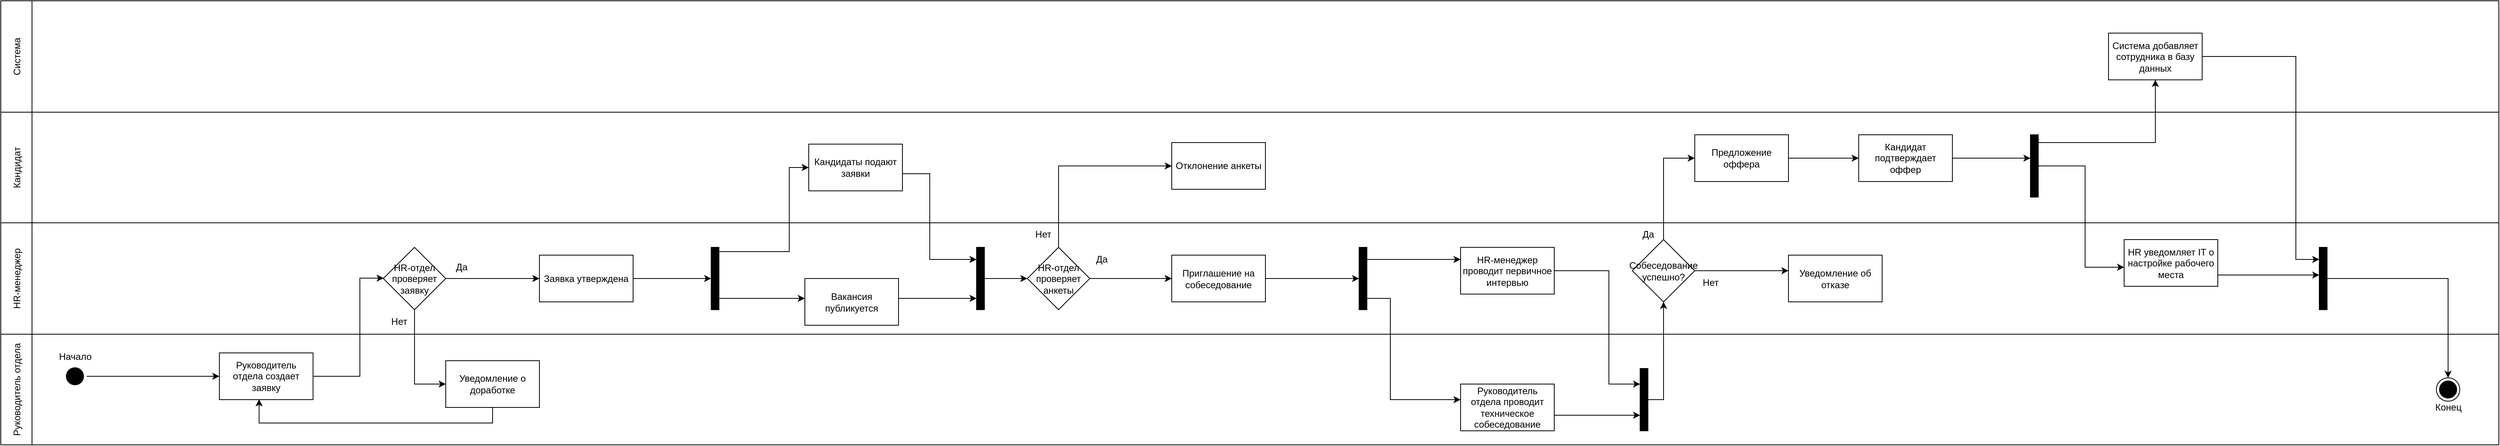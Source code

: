 <mxfile version="25.0.3">
  <diagram name="Page-1" id="e7e014a7-5840-1c2e-5031-d8a46d1fe8dd">
    <mxGraphModel dx="3970" dy="2926" grid="1" gridSize="10" guides="1" tooltips="1" connect="1" arrows="1" fold="1" page="1" pageScale="1" pageWidth="1169" pageHeight="826" background="none" math="0" shadow="0">
      <root>
        <mxCell id="0" />
        <mxCell id="1" parent="0" />
        <mxCell id="CRAtg8mIRt0p1e4YAwdb-50" value="" style="edgeStyle=orthogonalEdgeStyle;rounded=0;orthogonalLoop=1;jettySize=auto;html=1;" edge="1" parent="1" source="CRAtg8mIRt0p1e4YAwdb-43" target="CRAtg8mIRt0p1e4YAwdb-49">
          <mxGeometry relative="1" as="geometry" />
        </mxCell>
        <mxCell id="CRAtg8mIRt0p1e4YAwdb-43" value="" style="ellipse;html=1;shape=startState;fillColor=#000000;strokeColor=#000000;" vertex="1" parent="1">
          <mxGeometry x="530" y="235" width="30" height="30" as="geometry" />
        </mxCell>
        <mxCell id="CRAtg8mIRt0p1e4YAwdb-46" value="Начало" style="text;html=1;align=center;verticalAlign=middle;resizable=0;points=[];autosize=1;strokeColor=none;fillColor=none;" vertex="1" parent="1">
          <mxGeometry x="510" y="210" width="70" height="30" as="geometry" />
        </mxCell>
        <mxCell id="CRAtg8mIRt0p1e4YAwdb-52" value="" style="edgeStyle=orthogonalEdgeStyle;rounded=0;orthogonalLoop=1;jettySize=auto;html=1;" edge="1" parent="1" source="CRAtg8mIRt0p1e4YAwdb-49" target="CRAtg8mIRt0p1e4YAwdb-51">
          <mxGeometry relative="1" as="geometry">
            <Array as="points">
              <mxPoint x="910" y="250" />
              <mxPoint x="910" y="124" />
            </Array>
          </mxGeometry>
        </mxCell>
        <mxCell id="CRAtg8mIRt0p1e4YAwdb-49" value="Руководитель отдела создает заявку" style="whiteSpace=wrap;html=1;fillColor=#ffffff;strokeColor=#000000;" vertex="1" parent="1">
          <mxGeometry x="730" y="220" width="120" height="60" as="geometry" />
        </mxCell>
        <mxCell id="CRAtg8mIRt0p1e4YAwdb-120" style="edgeStyle=orthogonalEdgeStyle;rounded=0;orthogonalLoop=1;jettySize=auto;html=1;entryX=0.424;entryY=0.992;entryDx=0;entryDy=0;entryPerimeter=0;" edge="1" parent="1" source="CRAtg8mIRt0p1e4YAwdb-56" target="CRAtg8mIRt0p1e4YAwdb-49">
          <mxGeometry relative="1" as="geometry">
            <Array as="points">
              <mxPoint x="1080" y="310" />
              <mxPoint x="781" y="310" />
            </Array>
          </mxGeometry>
        </mxCell>
        <mxCell id="CRAtg8mIRt0p1e4YAwdb-190" value="" style="shape=table;childLayout=tableLayout;startSize=0;fillColor=none;collapsible=0;recursiveResize=0;expand=0;" vertex="1" parent="1">
          <mxGeometry x="450" y="-232" width="3200" height="570" as="geometry" />
        </mxCell>
        <mxCell id="CRAtg8mIRt0p1e4YAwdb-193" value="Система" style="shape=tableRow;horizontal=0;swimlaneHead=0;swimlaneBody=0;top=0;left=0;strokeColor=inherit;bottom=0;right=0;dropTarget=0;fontStyle=0;fillColor=none;points=[[0,0.5],[1,0.5]];portConstraint=eastwest;startSize=40;collapsible=0;recursiveResize=0;expand=0;" vertex="1" parent="CRAtg8mIRt0p1e4YAwdb-190">
          <mxGeometry width="3200" height="143" as="geometry" />
        </mxCell>
        <mxCell id="CRAtg8mIRt0p1e4YAwdb-194" value="" style="swimlane;swimlaneHead=0;swimlaneBody=0;fontStyle=0;connectable=0;strokeColor=inherit;fillColor=none;startSize=0;collapsible=0;recursiveResize=0;expand=0;" vertex="1" parent="CRAtg8mIRt0p1e4YAwdb-193">
          <mxGeometry x="40" width="3160" height="143" as="geometry">
            <mxRectangle width="3160" height="143" as="alternateBounds" />
          </mxGeometry>
        </mxCell>
        <mxCell id="CRAtg8mIRt0p1e4YAwdb-110" value="Система добавляет сотрудника в базу данных" style="whiteSpace=wrap;html=1;fillColor=#FFFFFF;" vertex="1" parent="CRAtg8mIRt0p1e4YAwdb-194">
          <mxGeometry x="2660" y="41.5" width="120" height="60" as="geometry" />
        </mxCell>
        <mxCell id="CRAtg8mIRt0p1e4YAwdb-195" value="Кандидат" style="shape=tableRow;horizontal=0;swimlaneHead=0;swimlaneBody=0;top=0;left=0;strokeColor=inherit;bottom=0;right=0;dropTarget=0;fontStyle=0;fillColor=none;points=[[0,0.5],[1,0.5]];portConstraint=eastwest;startSize=40;collapsible=0;recursiveResize=0;expand=0;" vertex="1" parent="CRAtg8mIRt0p1e4YAwdb-190">
          <mxGeometry y="143" width="3200" height="142" as="geometry" />
        </mxCell>
        <mxCell id="CRAtg8mIRt0p1e4YAwdb-196" value="" style="swimlane;swimlaneHead=0;swimlaneBody=0;fontStyle=0;connectable=0;strokeColor=inherit;fillColor=none;startSize=0;collapsible=0;recursiveResize=0;expand=0;" vertex="1" parent="CRAtg8mIRt0p1e4YAwdb-195">
          <mxGeometry x="40" width="3160" height="142" as="geometry">
            <mxRectangle width="3160" height="142" as="alternateBounds" />
          </mxGeometry>
        </mxCell>
        <mxCell id="CRAtg8mIRt0p1e4YAwdb-67" value="Кандидаты подают заявки" style="html=1;whiteSpace=wrap;" vertex="1" parent="CRAtg8mIRt0p1e4YAwdb-196">
          <mxGeometry x="995" y="41" width="120" height="60" as="geometry" />
        </mxCell>
        <mxCell id="CRAtg8mIRt0p1e4YAwdb-75" value="Отклонение анкеты" style="whiteSpace=wrap;html=1;fillColor=#ffffff;" vertex="1" parent="CRAtg8mIRt0p1e4YAwdb-196">
          <mxGeometry x="1460" y="39" width="120" height="60" as="geometry" />
        </mxCell>
        <mxCell id="CRAtg8mIRt0p1e4YAwdb-114" value="Кандидат подтверждает оффер" style="whiteSpace=wrap;html=1;fillColor=#FFFFFF;" vertex="1" parent="CRAtg8mIRt0p1e4YAwdb-196">
          <mxGeometry x="2340" y="29" width="120" height="60" as="geometry" />
        </mxCell>
        <mxCell id="CRAtg8mIRt0p1e4YAwdb-108" value="" style="html=1;points=[[0,0,0,0,5],[0,1,0,0,-5],[1,0,0,0,5],[1,1,0,0,-5]];perimeter=orthogonalPerimeter;outlineConnect=0;targetShapes=umlLifeline;portConstraint=eastwest;newEdgeStyle={&quot;curved&quot;:0,&quot;rounded&quot;:0};fillColor=#000000;" vertex="1" parent="CRAtg8mIRt0p1e4YAwdb-196">
          <mxGeometry x="2560" y="29" width="10" height="80" as="geometry" />
        </mxCell>
        <mxCell id="CRAtg8mIRt0p1e4YAwdb-116" style="edgeStyle=orthogonalEdgeStyle;rounded=0;orthogonalLoop=1;jettySize=auto;html=1;" edge="1" parent="CRAtg8mIRt0p1e4YAwdb-196" source="CRAtg8mIRt0p1e4YAwdb-114" target="CRAtg8mIRt0p1e4YAwdb-108">
          <mxGeometry relative="1" as="geometry">
            <Array as="points">
              <mxPoint x="2450" y="69" />
              <mxPoint x="2450" y="69" />
            </Array>
          </mxGeometry>
        </mxCell>
        <mxCell id="CRAtg8mIRt0p1e4YAwdb-94" value="Предложение оффера" style="whiteSpace=wrap;html=1;fillColor=#FFFFFF;" vertex="1" parent="CRAtg8mIRt0p1e4YAwdb-196">
          <mxGeometry x="2130" y="29" width="120" height="60" as="geometry" />
        </mxCell>
        <mxCell id="CRAtg8mIRt0p1e4YAwdb-115" value="" style="edgeStyle=orthogonalEdgeStyle;rounded=0;orthogonalLoop=1;jettySize=auto;html=1;" edge="1" parent="CRAtg8mIRt0p1e4YAwdb-196" source="CRAtg8mIRt0p1e4YAwdb-94" target="CRAtg8mIRt0p1e4YAwdb-114">
          <mxGeometry relative="1" as="geometry">
            <Array as="points">
              <mxPoint x="2290" y="59" />
              <mxPoint x="2290" y="59" />
            </Array>
          </mxGeometry>
        </mxCell>
        <mxCell id="CRAtg8mIRt0p1e4YAwdb-197" value="HR-менеджер" style="shape=tableRow;horizontal=0;swimlaneHead=0;swimlaneBody=0;top=0;left=0;strokeColor=inherit;bottom=0;right=0;dropTarget=0;fontStyle=0;fillColor=none;points=[[0,0.5],[1,0.5]];portConstraint=eastwest;startSize=40;collapsible=0;recursiveResize=0;expand=0;" vertex="1" parent="CRAtg8mIRt0p1e4YAwdb-190">
          <mxGeometry y="285" width="3200" height="143" as="geometry" />
        </mxCell>
        <mxCell id="CRAtg8mIRt0p1e4YAwdb-198" value="" style="swimlane;swimlaneHead=0;swimlaneBody=0;fontStyle=0;connectable=0;strokeColor=inherit;fillColor=none;startSize=0;collapsible=0;recursiveResize=0;expand=0;" vertex="1" parent="CRAtg8mIRt0p1e4YAwdb-197">
          <mxGeometry x="40" width="3160" height="143" as="geometry">
            <mxRectangle width="3160" height="143" as="alternateBounds" />
          </mxGeometry>
        </mxCell>
        <mxCell id="CRAtg8mIRt0p1e4YAwdb-51" value="HR-отдел проверяет заявку" style="rhombus;whiteSpace=wrap;html=1;fillColor=#ffffff;strokeColor=#000000;" vertex="1" parent="CRAtg8mIRt0p1e4YAwdb-198">
          <mxGeometry x="450" y="31.5" width="80" height="80" as="geometry" />
        </mxCell>
        <mxCell id="CRAtg8mIRt0p1e4YAwdb-53" value="Заявка утверждена" style="whiteSpace=wrap;html=1;fillColor=#ffffff;strokeColor=#000000;" vertex="1" parent="CRAtg8mIRt0p1e4YAwdb-198">
          <mxGeometry x="650" y="41.5" width="120" height="60" as="geometry" />
        </mxCell>
        <mxCell id="CRAtg8mIRt0p1e4YAwdb-54" value="" style="edgeStyle=orthogonalEdgeStyle;rounded=0;orthogonalLoop=1;jettySize=auto;html=1;" edge="1" parent="CRAtg8mIRt0p1e4YAwdb-198" source="CRAtg8mIRt0p1e4YAwdb-51" target="CRAtg8mIRt0p1e4YAwdb-53">
          <mxGeometry relative="1" as="geometry" />
        </mxCell>
        <mxCell id="CRAtg8mIRt0p1e4YAwdb-55" value="Да" style="text;html=1;align=center;verticalAlign=middle;resizable=0;points=[];autosize=1;strokeColor=none;fillColor=none;" vertex="1" parent="CRAtg8mIRt0p1e4YAwdb-198">
          <mxGeometry x="530" y="41.5" width="40" height="30" as="geometry" />
        </mxCell>
        <mxCell id="CRAtg8mIRt0p1e4YAwdb-58" value="Нет" style="text;html=1;align=center;verticalAlign=middle;resizable=0;points=[];autosize=1;strokeColor=none;fillColor=none;" vertex="1" parent="CRAtg8mIRt0p1e4YAwdb-198">
          <mxGeometry x="450" y="111.5" width="40" height="30" as="geometry" />
        </mxCell>
        <mxCell id="CRAtg8mIRt0p1e4YAwdb-62" value="" style="html=1;points=[[0,0,0,0,5],[0,1,0,0,-5],[1,0,0,0,5],[1,1,0,0,-5]];perimeter=orthogonalPerimeter;outlineConnect=0;targetShapes=umlLifeline;portConstraint=eastwest;newEdgeStyle={&quot;curved&quot;:0,&quot;rounded&quot;:0};fillColor=#000000;" vertex="1" parent="CRAtg8mIRt0p1e4YAwdb-198">
          <mxGeometry x="870" y="31.5" width="10" height="80" as="geometry" />
        </mxCell>
        <mxCell id="CRAtg8mIRt0p1e4YAwdb-61" value="" style="edgeStyle=orthogonalEdgeStyle;rounded=0;orthogonalLoop=1;jettySize=auto;html=1;" edge="1" parent="CRAtg8mIRt0p1e4YAwdb-198" source="CRAtg8mIRt0p1e4YAwdb-53" target="CRAtg8mIRt0p1e4YAwdb-62">
          <mxGeometry relative="1" as="geometry">
            <mxPoint x="765" y="197" as="targetPoint" />
          </mxGeometry>
        </mxCell>
        <mxCell id="CRAtg8mIRt0p1e4YAwdb-63" value="Вакансия публикуется" style="whiteSpace=wrap;html=1;fillColor=#ffffff;" vertex="1" parent="CRAtg8mIRt0p1e4YAwdb-198">
          <mxGeometry x="990" y="71.5" width="120" height="60" as="geometry" />
        </mxCell>
        <mxCell id="CRAtg8mIRt0p1e4YAwdb-65" value="" style="edgeStyle=orthogonalEdgeStyle;rounded=0;orthogonalLoop=1;jettySize=auto;html=1;curved=0;" edge="1" parent="CRAtg8mIRt0p1e4YAwdb-198">
          <mxGeometry relative="1" as="geometry">
            <mxPoint x="880" y="97.0" as="sourcePoint" />
            <mxPoint x="990" y="97.0" as="targetPoint" />
            <Array as="points">
              <mxPoint x="950" y="97" />
              <mxPoint x="950" y="97" />
            </Array>
          </mxGeometry>
        </mxCell>
        <mxCell id="CRAtg8mIRt0p1e4YAwdb-71" value="HR-отдел проверяет анкеты" style="rhombus;whiteSpace=wrap;html=1;fillColor=#ffffff;" vertex="1" parent="CRAtg8mIRt0p1e4YAwdb-198">
          <mxGeometry x="1275" y="31.5" width="80" height="80" as="geometry" />
        </mxCell>
        <mxCell id="CRAtg8mIRt0p1e4YAwdb-68" value="" style="html=1;points=[[0,0,0,0,5],[0,1,0,0,-5],[1,0,0,0,5],[1,1,0,0,-5]];perimeter=orthogonalPerimeter;outlineConnect=0;targetShapes=umlLifeline;portConstraint=eastwest;newEdgeStyle={&quot;curved&quot;:0,&quot;rounded&quot;:0};fillColor=#000000;" vertex="1" parent="CRAtg8mIRt0p1e4YAwdb-198">
          <mxGeometry x="1210" y="31.5" width="10" height="80" as="geometry" />
        </mxCell>
        <mxCell id="CRAtg8mIRt0p1e4YAwdb-72" value="" style="edgeStyle=orthogonalEdgeStyle;rounded=0;orthogonalLoop=1;jettySize=auto;html=1;curved=0;" edge="1" parent="CRAtg8mIRt0p1e4YAwdb-198" source="CRAtg8mIRt0p1e4YAwdb-68" target="CRAtg8mIRt0p1e4YAwdb-71">
          <mxGeometry relative="1" as="geometry" />
        </mxCell>
        <mxCell id="CRAtg8mIRt0p1e4YAwdb-70" style="edgeStyle=orthogonalEdgeStyle;rounded=0;orthogonalLoop=1;jettySize=auto;html=1;" edge="1" parent="CRAtg8mIRt0p1e4YAwdb-198" source="CRAtg8mIRt0p1e4YAwdb-63" target="CRAtg8mIRt0p1e4YAwdb-68">
          <mxGeometry relative="1" as="geometry">
            <Array as="points">
              <mxPoint x="1120" y="97" />
              <mxPoint x="1120" y="97" />
            </Array>
          </mxGeometry>
        </mxCell>
        <mxCell id="CRAtg8mIRt0p1e4YAwdb-73" value="Приглашение на собеседование" style="whiteSpace=wrap;html=1;fillColor=#ffffff;" vertex="1" parent="CRAtg8mIRt0p1e4YAwdb-198">
          <mxGeometry x="1460" y="41.5" width="120" height="60" as="geometry" />
        </mxCell>
        <mxCell id="CRAtg8mIRt0p1e4YAwdb-74" value="" style="edgeStyle=orthogonalEdgeStyle;rounded=0;orthogonalLoop=1;jettySize=auto;html=1;" edge="1" parent="CRAtg8mIRt0p1e4YAwdb-198" source="CRAtg8mIRt0p1e4YAwdb-71" target="CRAtg8mIRt0p1e4YAwdb-73">
          <mxGeometry relative="1" as="geometry" />
        </mxCell>
        <mxCell id="CRAtg8mIRt0p1e4YAwdb-78" value="Да" style="text;html=1;align=center;verticalAlign=middle;resizable=0;points=[];autosize=1;strokeColor=none;fillColor=none;" vertex="1" parent="CRAtg8mIRt0p1e4YAwdb-198">
          <mxGeometry x="1350" y="31.5" width="40" height="30" as="geometry" />
        </mxCell>
        <mxCell id="CRAtg8mIRt0p1e4YAwdb-77" value="Нет" style="text;html=1;align=center;verticalAlign=middle;resizable=0;points=[];autosize=1;strokeColor=none;fillColor=none;" vertex="1" parent="CRAtg8mIRt0p1e4YAwdb-198">
          <mxGeometry x="1275" width="40" height="30" as="geometry" />
        </mxCell>
        <mxCell id="CRAtg8mIRt0p1e4YAwdb-79" value="" style="html=1;points=[[0,0,0,0,5],[0,1,0,0,-5],[1,0,0,0,5],[1,1,0,0,-5]];perimeter=orthogonalPerimeter;outlineConnect=0;targetShapes=umlLifeline;portConstraint=eastwest;newEdgeStyle={&quot;curved&quot;:0,&quot;rounded&quot;:0};fillColor=#000000;" vertex="1" parent="CRAtg8mIRt0p1e4YAwdb-198">
          <mxGeometry x="1700" y="31.5" width="10" height="80" as="geometry" />
        </mxCell>
        <mxCell id="CRAtg8mIRt0p1e4YAwdb-80" style="edgeStyle=orthogonalEdgeStyle;rounded=0;orthogonalLoop=1;jettySize=auto;html=1;" edge="1" parent="CRAtg8mIRt0p1e4YAwdb-198" source="CRAtg8mIRt0p1e4YAwdb-73" target="CRAtg8mIRt0p1e4YAwdb-79">
          <mxGeometry relative="1" as="geometry" />
        </mxCell>
        <mxCell id="CRAtg8mIRt0p1e4YAwdb-81" value="HR-менеджер проводит первичное интервью" style="whiteSpace=wrap;html=1;fillColor=#FFFFFF;" vertex="1" parent="CRAtg8mIRt0p1e4YAwdb-198">
          <mxGeometry x="1830" y="31.5" width="120" height="60" as="geometry" />
        </mxCell>
        <mxCell id="CRAtg8mIRt0p1e4YAwdb-85" value="" style="edgeStyle=orthogonalEdgeStyle;rounded=0;orthogonalLoop=1;jettySize=auto;html=1;curved=0;" edge="1" parent="CRAtg8mIRt0p1e4YAwdb-198" source="CRAtg8mIRt0p1e4YAwdb-79" target="CRAtg8mIRt0p1e4YAwdb-81">
          <mxGeometry relative="1" as="geometry">
            <Array as="points">
              <mxPoint x="1810" y="47" />
              <mxPoint x="1810" y="47" />
            </Array>
          </mxGeometry>
        </mxCell>
        <mxCell id="CRAtg8mIRt0p1e4YAwdb-92" value="Собеседование успешно?" style="rhombus;whiteSpace=wrap;html=1;fillColor=#FFFFFF;" vertex="1" parent="CRAtg8mIRt0p1e4YAwdb-198">
          <mxGeometry x="2050" y="21.5" width="80" height="80" as="geometry" />
        </mxCell>
        <mxCell id="CRAtg8mIRt0p1e4YAwdb-99" value="Да" style="text;html=1;align=center;verticalAlign=middle;resizable=0;points=[];autosize=1;strokeColor=none;fillColor=none;" vertex="1" parent="CRAtg8mIRt0p1e4YAwdb-198">
          <mxGeometry x="2050" width="40" height="30" as="geometry" />
        </mxCell>
        <mxCell id="CRAtg8mIRt0p1e4YAwdb-96" value="Уведомление об отказе" style="whiteSpace=wrap;html=1;fillColor=#FFFFFF;" vertex="1" parent="CRAtg8mIRt0p1e4YAwdb-198">
          <mxGeometry x="2250" y="41.5" width="120" height="60" as="geometry" />
        </mxCell>
        <mxCell id="CRAtg8mIRt0p1e4YAwdb-97" value="" style="edgeStyle=orthogonalEdgeStyle;rounded=0;orthogonalLoop=1;jettySize=auto;html=1;" edge="1" parent="CRAtg8mIRt0p1e4YAwdb-198" source="CRAtg8mIRt0p1e4YAwdb-92" target="CRAtg8mIRt0p1e4YAwdb-96">
          <mxGeometry relative="1" as="geometry">
            <Array as="points">
              <mxPoint x="2260" y="62" />
              <mxPoint x="2260" y="62" />
            </Array>
          </mxGeometry>
        </mxCell>
        <mxCell id="CRAtg8mIRt0p1e4YAwdb-98" value="Нет" style="text;html=1;align=center;verticalAlign=middle;resizable=0;points=[];autosize=1;strokeColor=none;fillColor=none;" vertex="1" parent="CRAtg8mIRt0p1e4YAwdb-198">
          <mxGeometry x="2130" y="61.5" width="40" height="30" as="geometry" />
        </mxCell>
        <mxCell id="CRAtg8mIRt0p1e4YAwdb-112" value="HR уведомляет IT о настройке рабочего места" style="html=1;whiteSpace=wrap;" vertex="1" parent="CRAtg8mIRt0p1e4YAwdb-198">
          <mxGeometry x="2680" y="21.5" width="120" height="60" as="geometry" />
        </mxCell>
        <mxCell id="CRAtg8mIRt0p1e4YAwdb-113" value="" style="html=1;points=[[0,0,0,0,5],[0,1,0,0,-5],[1,0,0,0,5],[1,1,0,0,-5]];perimeter=orthogonalPerimeter;outlineConnect=0;targetShapes=umlLifeline;portConstraint=eastwest;newEdgeStyle={&quot;curved&quot;:0,&quot;rounded&quot;:0};fillColor=#000000;" vertex="1" parent="CRAtg8mIRt0p1e4YAwdb-198">
          <mxGeometry x="2930" y="31.5" width="10" height="80" as="geometry" />
        </mxCell>
        <mxCell id="CRAtg8mIRt0p1e4YAwdb-111" style="edgeStyle=orthogonalEdgeStyle;rounded=0;orthogonalLoop=1;jettySize=auto;html=1;" edge="1" source="CRAtg8mIRt0p1e4YAwdb-112" target="CRAtg8mIRt0p1e4YAwdb-113" parent="CRAtg8mIRt0p1e4YAwdb-198">
          <mxGeometry relative="1" as="geometry">
            <Array as="points">
              <mxPoint x="2900" y="67" />
              <mxPoint x="2900" y="67" />
            </Array>
          </mxGeometry>
        </mxCell>
        <mxCell id="CRAtg8mIRt0p1e4YAwdb-199" value="Руководитель отдела" style="shape=tableRow;horizontal=0;swimlaneHead=0;swimlaneBody=0;top=0;left=0;strokeColor=inherit;bottom=0;right=0;dropTarget=0;fontStyle=0;fillColor=none;points=[[0,0.5],[1,0.5]];portConstraint=eastwest;startSize=40;collapsible=0;recursiveResize=0;expand=0;" vertex="1" parent="CRAtg8mIRt0p1e4YAwdb-190">
          <mxGeometry y="428" width="3200" height="142" as="geometry" />
        </mxCell>
        <mxCell id="CRAtg8mIRt0p1e4YAwdb-200" value="" style="swimlane;swimlaneHead=0;swimlaneBody=0;fontStyle=0;connectable=0;strokeColor=inherit;fillColor=none;startSize=0;collapsible=0;recursiveResize=0;expand=0;" vertex="1" parent="CRAtg8mIRt0p1e4YAwdb-199">
          <mxGeometry x="40" width="3160" height="142" as="geometry">
            <mxRectangle width="3160" height="142" as="alternateBounds" />
          </mxGeometry>
        </mxCell>
        <mxCell id="CRAtg8mIRt0p1e4YAwdb-56" value="Уведомление о доработке" style="whiteSpace=wrap;html=1;fillColor=#ffffff;strokeColor=#000000;" vertex="1" parent="CRAtg8mIRt0p1e4YAwdb-200">
          <mxGeometry x="530" y="34" width="120" height="60" as="geometry" />
        </mxCell>
        <mxCell id="CRAtg8mIRt0p1e4YAwdb-86" value="Руководитель отдела проводит техническое собеседование" style="html=1;whiteSpace=wrap;" vertex="1" parent="CRAtg8mIRt0p1e4YAwdb-200">
          <mxGeometry x="1830" y="64" width="120" height="60" as="geometry" />
        </mxCell>
        <mxCell id="CRAtg8mIRt0p1e4YAwdb-89" value="" style="html=1;points=[[0,0,0,0,5],[0,1,0,0,-5],[1,0,0,0,5],[1,1,0,0,-5]];perimeter=orthogonalPerimeter;outlineConnect=0;targetShapes=umlLifeline;portConstraint=eastwest;newEdgeStyle={&quot;curved&quot;:0,&quot;rounded&quot;:0};fillColor=#000000;" vertex="1" parent="CRAtg8mIRt0p1e4YAwdb-200">
          <mxGeometry x="2060" y="44" width="10" height="80" as="geometry" />
        </mxCell>
        <mxCell id="CRAtg8mIRt0p1e4YAwdb-91" style="edgeStyle=orthogonalEdgeStyle;rounded=0;orthogonalLoop=1;jettySize=auto;html=1;" edge="1" parent="CRAtg8mIRt0p1e4YAwdb-200" source="CRAtg8mIRt0p1e4YAwdb-86" target="CRAtg8mIRt0p1e4YAwdb-89">
          <mxGeometry relative="1" as="geometry">
            <Array as="points">
              <mxPoint x="1980" y="104" />
              <mxPoint x="1980" y="104" />
            </Array>
          </mxGeometry>
        </mxCell>
        <mxCell id="CRAtg8mIRt0p1e4YAwdb-45" value="" style="ellipse;html=1;shape=endState;fillColor=#000000;strokeColor=#000000;" vertex="1" parent="CRAtg8mIRt0p1e4YAwdb-200">
          <mxGeometry x="3080" y="56" width="30" height="30" as="geometry" />
        </mxCell>
        <mxCell id="CRAtg8mIRt0p1e4YAwdb-47" value="Конец" style="text;html=1;align=center;verticalAlign=middle;resizable=0;points=[];autosize=1;strokeColor=none;fillColor=none;" vertex="1" parent="CRAtg8mIRt0p1e4YAwdb-200">
          <mxGeometry x="3065" y="79" width="60" height="30" as="geometry" />
        </mxCell>
        <mxCell id="CRAtg8mIRt0p1e4YAwdb-57" value="" style="edgeStyle=orthogonalEdgeStyle;rounded=0;orthogonalLoop=1;jettySize=auto;html=1;" edge="1" parent="CRAtg8mIRt0p1e4YAwdb-190" source="CRAtg8mIRt0p1e4YAwdb-51" target="CRAtg8mIRt0p1e4YAwdb-56">
          <mxGeometry relative="1" as="geometry">
            <Array as="points">
              <mxPoint x="530" y="492" />
            </Array>
          </mxGeometry>
        </mxCell>
        <mxCell id="CRAtg8mIRt0p1e4YAwdb-66" style="edgeStyle=orthogonalEdgeStyle;rounded=0;orthogonalLoop=1;jettySize=auto;html=1;curved=0;" edge="1" parent="CRAtg8mIRt0p1e4YAwdb-190" source="CRAtg8mIRt0p1e4YAwdb-62" target="CRAtg8mIRt0p1e4YAwdb-67">
          <mxGeometry relative="1" as="geometry">
            <mxPoint x="860" y="572" as="targetPoint" />
            <Array as="points">
              <mxPoint x="1010" y="322" />
              <mxPoint x="1010" y="214" />
            </Array>
          </mxGeometry>
        </mxCell>
        <mxCell id="CRAtg8mIRt0p1e4YAwdb-69" style="edgeStyle=orthogonalEdgeStyle;rounded=0;orthogonalLoop=1;jettySize=auto;html=1;" edge="1" parent="CRAtg8mIRt0p1e4YAwdb-190" source="CRAtg8mIRt0p1e4YAwdb-67" target="CRAtg8mIRt0p1e4YAwdb-68">
          <mxGeometry relative="1" as="geometry">
            <Array as="points">
              <mxPoint x="1190" y="222" />
              <mxPoint x="1190" y="332" />
            </Array>
          </mxGeometry>
        </mxCell>
        <mxCell id="CRAtg8mIRt0p1e4YAwdb-76" value="" style="edgeStyle=orthogonalEdgeStyle;rounded=0;orthogonalLoop=1;jettySize=auto;html=1;" edge="1" parent="CRAtg8mIRt0p1e4YAwdb-190" source="CRAtg8mIRt0p1e4YAwdb-71" target="CRAtg8mIRt0p1e4YAwdb-75">
          <mxGeometry relative="1" as="geometry">
            <Array as="points">
              <mxPoint x="1355" y="212" />
            </Array>
          </mxGeometry>
        </mxCell>
        <mxCell id="CRAtg8mIRt0p1e4YAwdb-87" style="edgeStyle=orthogonalEdgeStyle;rounded=0;orthogonalLoop=1;jettySize=auto;html=1;curved=0;" edge="1" parent="CRAtg8mIRt0p1e4YAwdb-190" source="CRAtg8mIRt0p1e4YAwdb-79" target="CRAtg8mIRt0p1e4YAwdb-86">
          <mxGeometry relative="1" as="geometry">
            <Array as="points">
              <mxPoint x="1780" y="382" />
              <mxPoint x="1780" y="512" />
            </Array>
          </mxGeometry>
        </mxCell>
        <mxCell id="CRAtg8mIRt0p1e4YAwdb-93" value="" style="edgeStyle=orthogonalEdgeStyle;rounded=0;orthogonalLoop=1;jettySize=auto;html=1;curved=0;" edge="1" parent="CRAtg8mIRt0p1e4YAwdb-190" source="CRAtg8mIRt0p1e4YAwdb-89" target="CRAtg8mIRt0p1e4YAwdb-92">
          <mxGeometry relative="1" as="geometry" />
        </mxCell>
        <mxCell id="CRAtg8mIRt0p1e4YAwdb-90" style="edgeStyle=orthogonalEdgeStyle;rounded=0;orthogonalLoop=1;jettySize=auto;html=1;" edge="1" parent="CRAtg8mIRt0p1e4YAwdb-190" source="CRAtg8mIRt0p1e4YAwdb-81" target="CRAtg8mIRt0p1e4YAwdb-89">
          <mxGeometry relative="1" as="geometry">
            <Array as="points">
              <mxPoint x="2060" y="347" />
              <mxPoint x="2060" y="492" />
            </Array>
          </mxGeometry>
        </mxCell>
        <mxCell id="CRAtg8mIRt0p1e4YAwdb-95" value="" style="edgeStyle=orthogonalEdgeStyle;rounded=0;orthogonalLoop=1;jettySize=auto;html=1;" edge="1" parent="CRAtg8mIRt0p1e4YAwdb-190" source="CRAtg8mIRt0p1e4YAwdb-92" target="CRAtg8mIRt0p1e4YAwdb-94">
          <mxGeometry relative="1" as="geometry">
            <Array as="points">
              <mxPoint x="2130" y="202" />
            </Array>
          </mxGeometry>
        </mxCell>
        <mxCell id="CRAtg8mIRt0p1e4YAwdb-106" value="" style="edgeStyle=orthogonalEdgeStyle;rounded=0;orthogonalLoop=1;jettySize=auto;html=1;curved=0;" edge="1" source="CRAtg8mIRt0p1e4YAwdb-108" target="CRAtg8mIRt0p1e4YAwdb-110" parent="CRAtg8mIRt0p1e4YAwdb-190">
          <mxGeometry relative="1" as="geometry">
            <Array as="points">
              <mxPoint x="2760" y="182" />
            </Array>
          </mxGeometry>
        </mxCell>
        <mxCell id="CRAtg8mIRt0p1e4YAwdb-107" style="edgeStyle=orthogonalEdgeStyle;rounded=0;orthogonalLoop=1;jettySize=auto;html=1;curved=0;" edge="1" source="CRAtg8mIRt0p1e4YAwdb-108" target="CRAtg8mIRt0p1e4YAwdb-112" parent="CRAtg8mIRt0p1e4YAwdb-190">
          <mxGeometry relative="1" as="geometry">
            <Array as="points">
              <mxPoint x="2670" y="212" />
              <mxPoint x="2670" y="342" />
            </Array>
          </mxGeometry>
        </mxCell>
        <mxCell id="CRAtg8mIRt0p1e4YAwdb-109" style="edgeStyle=orthogonalEdgeStyle;rounded=0;orthogonalLoop=1;jettySize=auto;html=1;" edge="1" source="CRAtg8mIRt0p1e4YAwdb-110" target="CRAtg8mIRt0p1e4YAwdb-113" parent="CRAtg8mIRt0p1e4YAwdb-190">
          <mxGeometry relative="1" as="geometry">
            <Array as="points">
              <mxPoint x="2940" y="72" />
              <mxPoint x="2940" y="332" />
            </Array>
          </mxGeometry>
        </mxCell>
        <mxCell id="CRAtg8mIRt0p1e4YAwdb-119" style="edgeStyle=orthogonalEdgeStyle;rounded=0;orthogonalLoop=1;jettySize=auto;html=1;curved=0;" edge="1" parent="CRAtg8mIRt0p1e4YAwdb-190" source="CRAtg8mIRt0p1e4YAwdb-113" target="CRAtg8mIRt0p1e4YAwdb-45">
          <mxGeometry relative="1" as="geometry" />
        </mxCell>
      </root>
    </mxGraphModel>
  </diagram>
</mxfile>
